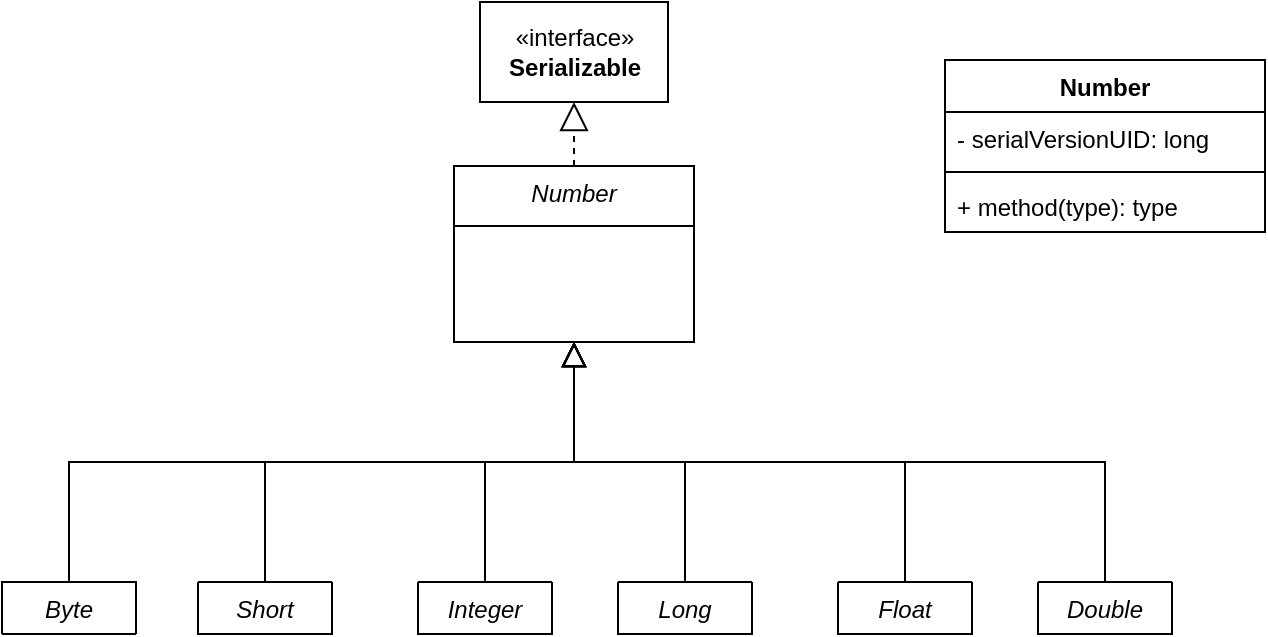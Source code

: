 <mxfile version="20.5.1" type="github">
  <diagram id="C5RBs43oDa-KdzZeNtuy" name="Page-1">
    <mxGraphModel dx="946" dy="589" grid="1" gridSize="10" guides="1" tooltips="1" connect="1" arrows="1" fold="1" page="1" pageScale="1" pageWidth="827" pageHeight="1169" math="0" shadow="0">
      <root>
        <mxCell id="WIyWlLk6GJQsqaUBKTNV-0" />
        <mxCell id="WIyWlLk6GJQsqaUBKTNV-1" parent="WIyWlLk6GJQsqaUBKTNV-0" />
        <mxCell id="pLFm1Ss5g1nG4RSj5yaK-2" value="Number" style="swimlane;fontStyle=2;align=center;verticalAlign=top;childLayout=stackLayout;horizontal=1;startSize=30;horizontalStack=0;resizeParent=1;resizeLast=0;collapsible=1;marginBottom=0;rounded=0;shadow=0;strokeWidth=1;" parent="WIyWlLk6GJQsqaUBKTNV-1" vertex="1">
          <mxGeometry x="295" y="222" width="120" height="88" as="geometry">
            <mxRectangle x="320" y="300" width="70" height="26" as="alternateBounds" />
          </mxGeometry>
        </mxCell>
        <mxCell id="pLFm1Ss5g1nG4RSj5yaK-6" value="Byte" style="swimlane;fontStyle=2;align=center;verticalAlign=top;childLayout=stackLayout;horizontal=1;startSize=26;horizontalStack=0;resizeParent=1;resizeLast=0;collapsible=1;marginBottom=0;rounded=0;shadow=0;strokeWidth=1;" parent="WIyWlLk6GJQsqaUBKTNV-1" vertex="1" collapsed="1">
          <mxGeometry x="69" y="430" width="67" height="26" as="geometry">
            <mxRectangle x="280" y="370" width="70" height="48" as="alternateBounds" />
          </mxGeometry>
        </mxCell>
        <mxCell id="pLFm1Ss5g1nG4RSj5yaK-8" value="" style="endArrow=block;endSize=10;endFill=0;shadow=0;strokeWidth=1;rounded=0;edgeStyle=elbowEdgeStyle;elbow=vertical;exitX=0.5;exitY=0;exitDx=0;exitDy=0;entryX=0.5;entryY=1;entryDx=0;entryDy=0;" parent="WIyWlLk6GJQsqaUBKTNV-1" source="pLFm1Ss5g1nG4RSj5yaK-6" target="pLFm1Ss5g1nG4RSj5yaK-2" edge="1">
          <mxGeometry width="160" relative="1" as="geometry">
            <mxPoint x="215" y="310" as="sourcePoint" />
            <mxPoint x="365" y="246" as="targetPoint" />
          </mxGeometry>
        </mxCell>
        <mxCell id="pLFm1Ss5g1nG4RSj5yaK-9" value="Short" style="swimlane;fontStyle=2;align=center;verticalAlign=top;childLayout=stackLayout;horizontal=1;startSize=0;horizontalStack=0;resizeParent=1;resizeLast=0;collapsible=1;marginBottom=0;rounded=0;shadow=0;strokeWidth=1;" parent="WIyWlLk6GJQsqaUBKTNV-1" vertex="1" collapsed="1">
          <mxGeometry x="167" y="430" width="67" height="26" as="geometry">
            <mxRectangle x="280" y="370" width="70" height="48" as="alternateBounds" />
          </mxGeometry>
        </mxCell>
        <mxCell id="pLFm1Ss5g1nG4RSj5yaK-10" value="" style="endArrow=block;endSize=10;endFill=0;shadow=0;strokeWidth=1;rounded=0;edgeStyle=elbowEdgeStyle;elbow=vertical;exitX=0.5;exitY=0;exitDx=0;exitDy=0;entryX=0.5;entryY=1;entryDx=0;entryDy=0;" parent="WIyWlLk6GJQsqaUBKTNV-1" source="pLFm1Ss5g1nG4RSj5yaK-9" target="pLFm1Ss5g1nG4RSj5yaK-2" edge="1">
          <mxGeometry width="160" relative="1" as="geometry">
            <mxPoint x="227" y="440" as="sourcePoint" />
            <mxPoint x="360" y="320" as="targetPoint" />
          </mxGeometry>
        </mxCell>
        <mxCell id="pLFm1Ss5g1nG4RSj5yaK-11" value="Integer" style="swimlane;fontStyle=2;align=center;verticalAlign=top;childLayout=stackLayout;horizontal=1;startSize=0;horizontalStack=0;resizeParent=1;resizeLast=0;collapsible=1;marginBottom=0;rounded=0;shadow=0;strokeWidth=1;" parent="WIyWlLk6GJQsqaUBKTNV-1" vertex="1" collapsed="1">
          <mxGeometry x="277" y="430" width="67" height="26" as="geometry">
            <mxRectangle x="280" y="370" width="70" height="48" as="alternateBounds" />
          </mxGeometry>
        </mxCell>
        <mxCell id="pLFm1Ss5g1nG4RSj5yaK-12" value="Long" style="swimlane;fontStyle=2;align=center;verticalAlign=top;childLayout=stackLayout;horizontal=1;startSize=0;horizontalStack=0;resizeParent=1;resizeLast=0;collapsible=1;marginBottom=0;rounded=0;shadow=0;strokeWidth=1;" parent="WIyWlLk6GJQsqaUBKTNV-1" vertex="1" collapsed="1">
          <mxGeometry x="377" y="430" width="67" height="26" as="geometry">
            <mxRectangle x="280" y="370" width="70" height="48" as="alternateBounds" />
          </mxGeometry>
        </mxCell>
        <mxCell id="pLFm1Ss5g1nG4RSj5yaK-13" value="Float" style="swimlane;fontStyle=2;align=center;verticalAlign=top;childLayout=stackLayout;horizontal=1;startSize=0;horizontalStack=0;resizeParent=1;resizeLast=0;collapsible=1;marginBottom=0;rounded=0;shadow=0;strokeWidth=1;" parent="WIyWlLk6GJQsqaUBKTNV-1" vertex="1" collapsed="1">
          <mxGeometry x="487" y="430" width="67" height="26" as="geometry">
            <mxRectangle x="280" y="370" width="70" height="48" as="alternateBounds" />
          </mxGeometry>
        </mxCell>
        <mxCell id="pLFm1Ss5g1nG4RSj5yaK-14" value="Double" style="swimlane;fontStyle=2;align=center;verticalAlign=top;childLayout=stackLayout;horizontal=1;startSize=0;horizontalStack=0;resizeParent=1;resizeLast=0;collapsible=1;marginBottom=0;rounded=0;shadow=0;strokeWidth=1;" parent="WIyWlLk6GJQsqaUBKTNV-1" vertex="1" collapsed="1">
          <mxGeometry x="587" y="430" width="67" height="26" as="geometry">
            <mxRectangle x="280" y="370" width="70" height="48" as="alternateBounds" />
          </mxGeometry>
        </mxCell>
        <mxCell id="pLFm1Ss5g1nG4RSj5yaK-15" value="" style="endArrow=block;endSize=10;endFill=0;shadow=0;strokeWidth=1;rounded=0;edgeStyle=elbowEdgeStyle;elbow=vertical;entryX=0.5;entryY=1;entryDx=0;entryDy=0;exitX=0.5;exitY=0;exitDx=0;exitDy=0;" parent="WIyWlLk6GJQsqaUBKTNV-1" source="pLFm1Ss5g1nG4RSj5yaK-11" target="pLFm1Ss5g1nG4RSj5yaK-2" edge="1">
          <mxGeometry width="160" relative="1" as="geometry">
            <mxPoint x="310" y="420" as="sourcePoint" />
            <mxPoint x="365" y="336" as="targetPoint" />
          </mxGeometry>
        </mxCell>
        <mxCell id="pLFm1Ss5g1nG4RSj5yaK-16" value="" style="endArrow=block;endSize=10;endFill=0;shadow=0;strokeWidth=1;rounded=0;edgeStyle=elbowEdgeStyle;elbow=vertical;exitX=0.5;exitY=0;exitDx=0;exitDy=0;entryX=0.5;entryY=1;entryDx=0;entryDy=0;" parent="WIyWlLk6GJQsqaUBKTNV-1" source="pLFm1Ss5g1nG4RSj5yaK-12" target="pLFm1Ss5g1nG4RSj5yaK-2" edge="1">
          <mxGeometry width="160" relative="1" as="geometry">
            <mxPoint x="320.5" y="440" as="sourcePoint" />
            <mxPoint x="360" y="330" as="targetPoint" />
          </mxGeometry>
        </mxCell>
        <mxCell id="pLFm1Ss5g1nG4RSj5yaK-17" value="" style="endArrow=block;endSize=10;endFill=0;shadow=0;strokeWidth=1;rounded=0;edgeStyle=elbowEdgeStyle;elbow=vertical;exitX=0.5;exitY=0;exitDx=0;exitDy=0;entryX=0.5;entryY=1;entryDx=0;entryDy=0;" parent="WIyWlLk6GJQsqaUBKTNV-1" source="pLFm1Ss5g1nG4RSj5yaK-13" target="pLFm1Ss5g1nG4RSj5yaK-2" edge="1">
          <mxGeometry width="160" relative="1" as="geometry">
            <mxPoint x="420.5" y="440" as="sourcePoint" />
            <mxPoint x="365" y="336" as="targetPoint" />
          </mxGeometry>
        </mxCell>
        <mxCell id="pLFm1Ss5g1nG4RSj5yaK-18" value="" style="endArrow=block;endSize=10;endFill=0;shadow=0;strokeWidth=1;rounded=0;edgeStyle=elbowEdgeStyle;elbow=vertical;exitX=0.5;exitY=0;exitDx=0;exitDy=0;entryX=0.5;entryY=1;entryDx=0;entryDy=0;" parent="WIyWlLk6GJQsqaUBKTNV-1" source="pLFm1Ss5g1nG4RSj5yaK-14" target="pLFm1Ss5g1nG4RSj5yaK-2" edge="1">
          <mxGeometry width="160" relative="1" as="geometry">
            <mxPoint x="530.5" y="440" as="sourcePoint" />
            <mxPoint x="360" y="330" as="targetPoint" />
          </mxGeometry>
        </mxCell>
        <mxCell id="wzh3kh-bKe-XAfiuhADE-0" value="«interface»&lt;br&gt;&lt;b&gt;Serializable&lt;/b&gt;" style="html=1;" vertex="1" parent="WIyWlLk6GJQsqaUBKTNV-1">
          <mxGeometry x="308" y="140" width="94" height="50" as="geometry" />
        </mxCell>
        <mxCell id="wzh3kh-bKe-XAfiuhADE-1" value="" style="endArrow=block;dashed=1;endFill=0;endSize=12;html=1;rounded=0;fontColor=#FFFFFF;exitX=0.5;exitY=0;exitDx=0;exitDy=0;entryX=0.5;entryY=1;entryDx=0;entryDy=0;" edge="1" parent="WIyWlLk6GJQsqaUBKTNV-1" source="pLFm1Ss5g1nG4RSj5yaK-2" target="wzh3kh-bKe-XAfiuhADE-0">
          <mxGeometry width="160" relative="1" as="geometry">
            <mxPoint x="330" y="280" as="sourcePoint" />
            <mxPoint x="490" y="280" as="targetPoint" />
          </mxGeometry>
        </mxCell>
        <mxCell id="wzh3kh-bKe-XAfiuhADE-6" value="Text" style="text;html=1;align=center;verticalAlign=middle;resizable=0;points=[];autosize=1;strokeColor=none;fillColor=none;fontColor=#FFFFFF;" vertex="1" parent="WIyWlLk6GJQsqaUBKTNV-1">
          <mxGeometry x="295" y="255" width="50" height="30" as="geometry" />
        </mxCell>
        <mxCell id="wzh3kh-bKe-XAfiuhADE-7" value="Number" style="swimlane;fontStyle=1;align=center;verticalAlign=top;childLayout=stackLayout;horizontal=1;startSize=26;horizontalStack=0;resizeParent=1;resizeParentMax=0;resizeLast=0;collapsible=1;marginBottom=0;fontColor=#000000;" vertex="1" parent="WIyWlLk6GJQsqaUBKTNV-1">
          <mxGeometry x="540.5" y="169" width="160" height="86" as="geometry" />
        </mxCell>
        <mxCell id="wzh3kh-bKe-XAfiuhADE-8" value="- serialVersionUID: long" style="text;strokeColor=none;fillColor=none;align=left;verticalAlign=top;spacingLeft=4;spacingRight=4;overflow=hidden;rotatable=0;points=[[0,0.5],[1,0.5]];portConstraint=eastwest;fontColor=#000000;" vertex="1" parent="wzh3kh-bKe-XAfiuhADE-7">
          <mxGeometry y="26" width="160" height="26" as="geometry" />
        </mxCell>
        <mxCell id="wzh3kh-bKe-XAfiuhADE-9" value="" style="line;strokeWidth=1;fillColor=none;align=left;verticalAlign=middle;spacingTop=-1;spacingLeft=3;spacingRight=3;rotatable=0;labelPosition=right;points=[];portConstraint=eastwest;strokeColor=inherit;fontColor=#FFFFFF;" vertex="1" parent="wzh3kh-bKe-XAfiuhADE-7">
          <mxGeometry y="52" width="160" height="8" as="geometry" />
        </mxCell>
        <mxCell id="wzh3kh-bKe-XAfiuhADE-10" value="+ method(type): type" style="text;strokeColor=none;fillColor=none;align=left;verticalAlign=top;spacingLeft=4;spacingRight=4;overflow=hidden;rotatable=0;points=[[0,0.5],[1,0.5]];portConstraint=eastwest;fontColor=#000000;" vertex="1" parent="wzh3kh-bKe-XAfiuhADE-7">
          <mxGeometry y="60" width="160" height="26" as="geometry" />
        </mxCell>
      </root>
    </mxGraphModel>
  </diagram>
</mxfile>
